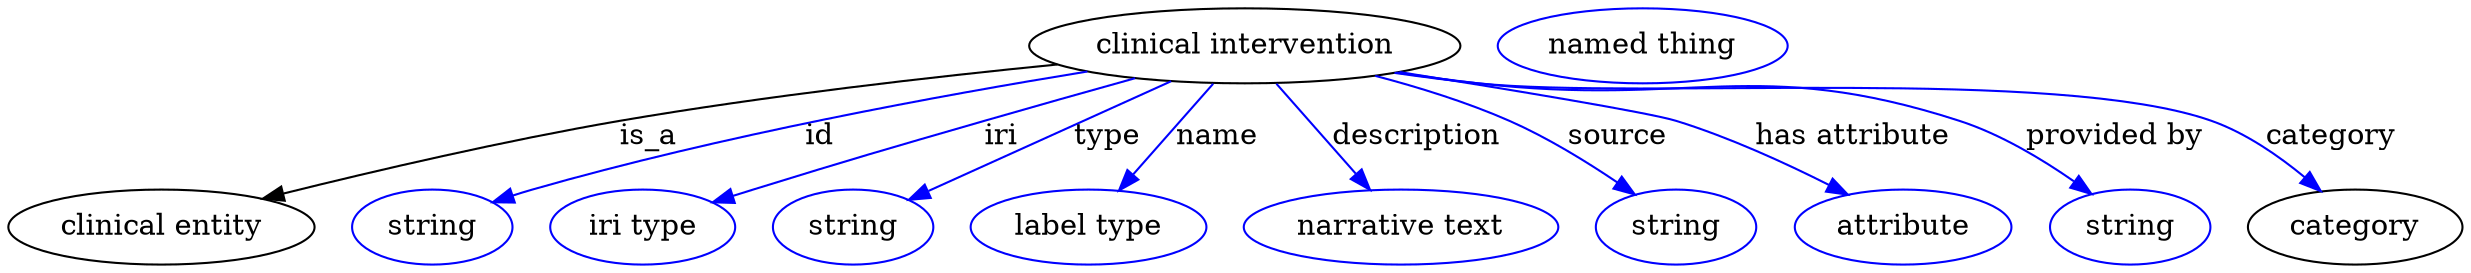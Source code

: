 digraph {
	graph [bb="0,0,1175.8,123"];
	node [label="\N"];
	"clinical intervention"	[height=0.5,
		label="clinical intervention",
		pos="593.44,105",
		width=2.8706];
	"clinical entity"	[height=0.5,
		pos="73.443,18",
		width=2.0401];
	"clinical intervention" -> "clinical entity"	[label=is_a,
		lp="307.44,61.5",
		pos="e,122.07,31.633 503.49,96.05 443.71,90.143 363.6,81.029 293.44,69 238.29,59.543 176.17,45.068 132.05,34.122"];
	id	[color=blue,
		height=0.5,
		label=string,
		pos="203.44,18",
		width=1.0652];
	"clinical intervention" -> id	[color=blue,
		label=id,
		lp="389.44,61.5",
		pos="e,232.45,29.922 517.88,92.643 448.01,81.28 341.66,61.793 251.44,36 248.34,35.113 245.15,34.133 241.95,33.106",
		style=solid];
	iri	[color=blue,
		height=0.5,
		label="iri type",
		pos="304.44,18",
		width=1.2277];
	"clinical intervention" -> iri	[color=blue,
		label=iri,
		lp="476.44,61.5",
		pos="e,338.12,29.681 540.77,89.485 518.44,83.269 492.14,75.873 468.44,69 419.42,54.785 407.23,50.997 358.44,36 354.95,34.926 351.33,33.805 \
347.7,32.674",
		style=solid];
	type	[color=blue,
		height=0.5,
		label=string,
		pos="405.44,18",
		width=1.0652];
	"clinical intervention" -> type	[color=blue,
		label=type,
		lp="527.44,61.5",
		pos="e,432.14,31.071 558.08,88.012 524.78,72.955 475.13,50.506 441.58,35.337",
		style=solid];
	name	[color=blue,
		height=0.5,
		label="label type",
		pos="518.44,18",
		width=1.5707];
	"clinical intervention" -> name	[color=blue,
		label=name,
		lp="580.44,61.5",
		pos="e,533.09,35.597 578.27,86.799 567.25,74.309 552.18,57.236 539.93,43.348",
		style=solid];
	description	[color=blue,
		height=0.5,
		label="narrative text",
		pos="668.44,18",
		width=2.0943];
	"clinical intervention" -> description	[color=blue,
		label=description,
		lp="675.94,61.5",
		pos="e,653.54,35.885 608.62,86.799 619.57,74.39 634.51,57.458 646.72,43.618",
		style=solid];
	source	[color=blue,
		height=0.5,
		label=string,
		pos="800.44,18",
		width=1.0652];
	"clinical intervention" -> source	[color=blue,
		label=source,
		lp="772.44,61.5",
		pos="e,780.63,33.664 656.05,90.589 676.98,85.104 700.13,77.919 720.44,69 738.62,61.018 757.52,49.386 772.38,39.349",
		style=solid];
	"has attribute"	[color=blue,
		height=0.5,
		label=attribute,
		pos="908.44,18",
		width=1.4443];
	"clinical intervention" -> "has attribute"	[color=blue,
		label="has attribute",
		lp="884.44,61.5",
		pos="e,882.16,33.584 667.66,92.437 721.75,83.843 787.69,72.952 800.44,69 825.6,61.203 852.48,48.773 873.14,38.257",
		style=solid];
	"provided by"	[color=blue,
		height=0.5,
		label=string,
		pos="1016.4,18",
		width=1.0652];
	"clinical intervention" -> "provided by"	[color=blue,
		label="provided by",
		lp="1008.9,61.5",
		pos="e,998.09,33.898 666.24,92.168 679.27,90.273 692.74,88.459 705.44,87 807.31,75.299 837.97,100.82 935.44,69 955.01,62.612 974.71,50.604 \
989.78,39.957",
		style=solid];
	category	[height=0.5,
		pos="1124.4,18",
		width=1.4263];
	"clinical intervention" -> category	[color=blue,
		label=category,
		lp="1112.9,61.5",
		pos="e,1107.9,35.266 665.31,92.013 678.62,90.1 692.43,88.319 705.44,87 782.93,79.147 982,94.915 1055.4,69 1071.9,63.185 1087.9,52.091 \
1100.3,41.827",
		style=solid];
	"named thing_category"	[color=blue,
		height=0.5,
		label="named thing",
		pos="784.44,105",
		width=1.9318];
}
